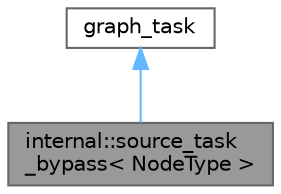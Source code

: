 digraph "internal::source_task_bypass&lt; NodeType &gt;"
{
 // LATEX_PDF_SIZE
  bgcolor="transparent";
  edge [fontname=Helvetica,fontsize=10,labelfontname=Helvetica,labelfontsize=10];
  node [fontname=Helvetica,fontsize=10,shape=box,height=0.2,width=0.4];
  Node1 [id="Node000001",label="internal::source_task\l_bypass\< NodeType \>",height=0.2,width=0.4,color="gray40", fillcolor="grey60", style="filled", fontcolor="black",tooltip="A task that calls a node's apply_body_bypass function with no input"];
  Node2 -> Node1 [id="edge1_Node000001_Node000002",dir="back",color="steelblue1",style="solid",tooltip=" "];
  Node2 [id="Node000002",label="graph_task",height=0.2,width=0.4,color="gray40", fillcolor="white", style="filled",tooltip=" "];
}
